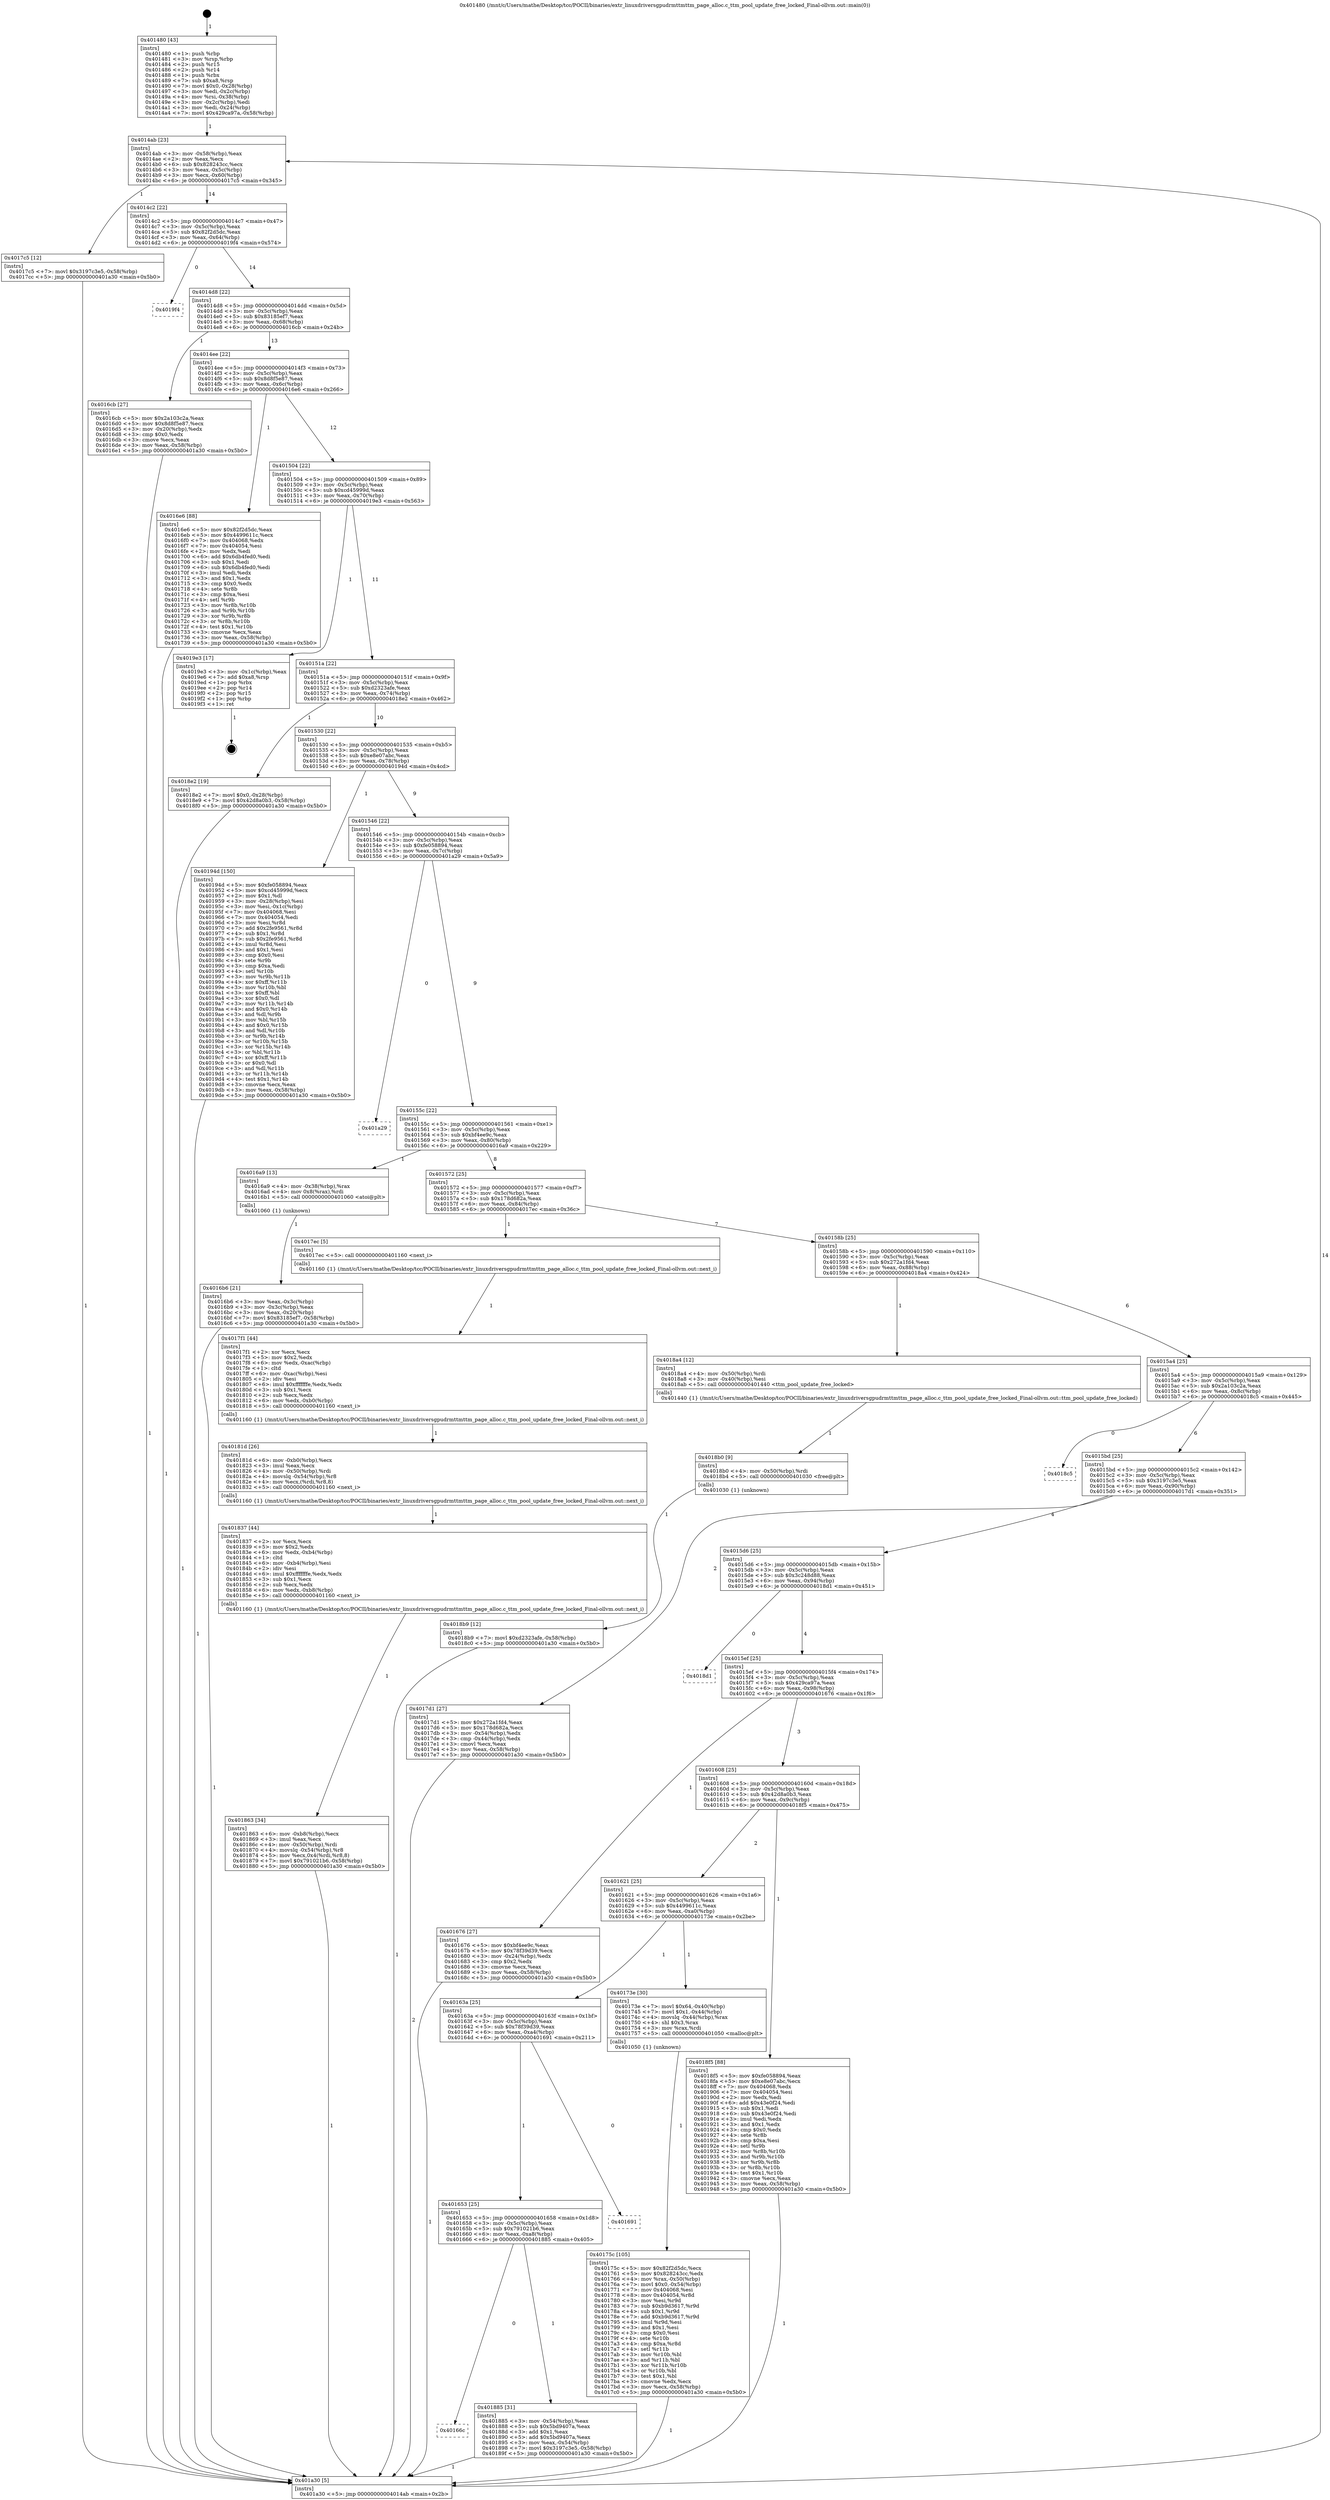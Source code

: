 digraph "0x401480" {
  label = "0x401480 (/mnt/c/Users/mathe/Desktop/tcc/POCII/binaries/extr_linuxdriversgpudrmttmttm_page_alloc.c_ttm_pool_update_free_locked_Final-ollvm.out::main(0))"
  labelloc = "t"
  node[shape=record]

  Entry [label="",width=0.3,height=0.3,shape=circle,fillcolor=black,style=filled]
  "0x4014ab" [label="{
     0x4014ab [23]\l
     | [instrs]\l
     &nbsp;&nbsp;0x4014ab \<+3\>: mov -0x58(%rbp),%eax\l
     &nbsp;&nbsp;0x4014ae \<+2\>: mov %eax,%ecx\l
     &nbsp;&nbsp;0x4014b0 \<+6\>: sub $0x828243cc,%ecx\l
     &nbsp;&nbsp;0x4014b6 \<+3\>: mov %eax,-0x5c(%rbp)\l
     &nbsp;&nbsp;0x4014b9 \<+3\>: mov %ecx,-0x60(%rbp)\l
     &nbsp;&nbsp;0x4014bc \<+6\>: je 00000000004017c5 \<main+0x345\>\l
  }"]
  "0x4017c5" [label="{
     0x4017c5 [12]\l
     | [instrs]\l
     &nbsp;&nbsp;0x4017c5 \<+7\>: movl $0x3197c3e5,-0x58(%rbp)\l
     &nbsp;&nbsp;0x4017cc \<+5\>: jmp 0000000000401a30 \<main+0x5b0\>\l
  }"]
  "0x4014c2" [label="{
     0x4014c2 [22]\l
     | [instrs]\l
     &nbsp;&nbsp;0x4014c2 \<+5\>: jmp 00000000004014c7 \<main+0x47\>\l
     &nbsp;&nbsp;0x4014c7 \<+3\>: mov -0x5c(%rbp),%eax\l
     &nbsp;&nbsp;0x4014ca \<+5\>: sub $0x82f2d5dc,%eax\l
     &nbsp;&nbsp;0x4014cf \<+3\>: mov %eax,-0x64(%rbp)\l
     &nbsp;&nbsp;0x4014d2 \<+6\>: je 00000000004019f4 \<main+0x574\>\l
  }"]
  Exit [label="",width=0.3,height=0.3,shape=circle,fillcolor=black,style=filled,peripheries=2]
  "0x4019f4" [label="{
     0x4019f4\l
  }", style=dashed]
  "0x4014d8" [label="{
     0x4014d8 [22]\l
     | [instrs]\l
     &nbsp;&nbsp;0x4014d8 \<+5\>: jmp 00000000004014dd \<main+0x5d\>\l
     &nbsp;&nbsp;0x4014dd \<+3\>: mov -0x5c(%rbp),%eax\l
     &nbsp;&nbsp;0x4014e0 \<+5\>: sub $0x83185ef7,%eax\l
     &nbsp;&nbsp;0x4014e5 \<+3\>: mov %eax,-0x68(%rbp)\l
     &nbsp;&nbsp;0x4014e8 \<+6\>: je 00000000004016cb \<main+0x24b\>\l
  }"]
  "0x4018b9" [label="{
     0x4018b9 [12]\l
     | [instrs]\l
     &nbsp;&nbsp;0x4018b9 \<+7\>: movl $0xd2323afe,-0x58(%rbp)\l
     &nbsp;&nbsp;0x4018c0 \<+5\>: jmp 0000000000401a30 \<main+0x5b0\>\l
  }"]
  "0x4016cb" [label="{
     0x4016cb [27]\l
     | [instrs]\l
     &nbsp;&nbsp;0x4016cb \<+5\>: mov $0x2a103c2a,%eax\l
     &nbsp;&nbsp;0x4016d0 \<+5\>: mov $0x8d8f5e87,%ecx\l
     &nbsp;&nbsp;0x4016d5 \<+3\>: mov -0x20(%rbp),%edx\l
     &nbsp;&nbsp;0x4016d8 \<+3\>: cmp $0x0,%edx\l
     &nbsp;&nbsp;0x4016db \<+3\>: cmove %ecx,%eax\l
     &nbsp;&nbsp;0x4016de \<+3\>: mov %eax,-0x58(%rbp)\l
     &nbsp;&nbsp;0x4016e1 \<+5\>: jmp 0000000000401a30 \<main+0x5b0\>\l
  }"]
  "0x4014ee" [label="{
     0x4014ee [22]\l
     | [instrs]\l
     &nbsp;&nbsp;0x4014ee \<+5\>: jmp 00000000004014f3 \<main+0x73\>\l
     &nbsp;&nbsp;0x4014f3 \<+3\>: mov -0x5c(%rbp),%eax\l
     &nbsp;&nbsp;0x4014f6 \<+5\>: sub $0x8d8f5e87,%eax\l
     &nbsp;&nbsp;0x4014fb \<+3\>: mov %eax,-0x6c(%rbp)\l
     &nbsp;&nbsp;0x4014fe \<+6\>: je 00000000004016e6 \<main+0x266\>\l
  }"]
  "0x4018b0" [label="{
     0x4018b0 [9]\l
     | [instrs]\l
     &nbsp;&nbsp;0x4018b0 \<+4\>: mov -0x50(%rbp),%rdi\l
     &nbsp;&nbsp;0x4018b4 \<+5\>: call 0000000000401030 \<free@plt\>\l
     | [calls]\l
     &nbsp;&nbsp;0x401030 \{1\} (unknown)\l
  }"]
  "0x4016e6" [label="{
     0x4016e6 [88]\l
     | [instrs]\l
     &nbsp;&nbsp;0x4016e6 \<+5\>: mov $0x82f2d5dc,%eax\l
     &nbsp;&nbsp;0x4016eb \<+5\>: mov $0x4499611c,%ecx\l
     &nbsp;&nbsp;0x4016f0 \<+7\>: mov 0x404068,%edx\l
     &nbsp;&nbsp;0x4016f7 \<+7\>: mov 0x404054,%esi\l
     &nbsp;&nbsp;0x4016fe \<+2\>: mov %edx,%edi\l
     &nbsp;&nbsp;0x401700 \<+6\>: add $0x6db4fed0,%edi\l
     &nbsp;&nbsp;0x401706 \<+3\>: sub $0x1,%edi\l
     &nbsp;&nbsp;0x401709 \<+6\>: sub $0x6db4fed0,%edi\l
     &nbsp;&nbsp;0x40170f \<+3\>: imul %edi,%edx\l
     &nbsp;&nbsp;0x401712 \<+3\>: and $0x1,%edx\l
     &nbsp;&nbsp;0x401715 \<+3\>: cmp $0x0,%edx\l
     &nbsp;&nbsp;0x401718 \<+4\>: sete %r8b\l
     &nbsp;&nbsp;0x40171c \<+3\>: cmp $0xa,%esi\l
     &nbsp;&nbsp;0x40171f \<+4\>: setl %r9b\l
     &nbsp;&nbsp;0x401723 \<+3\>: mov %r8b,%r10b\l
     &nbsp;&nbsp;0x401726 \<+3\>: and %r9b,%r10b\l
     &nbsp;&nbsp;0x401729 \<+3\>: xor %r9b,%r8b\l
     &nbsp;&nbsp;0x40172c \<+3\>: or %r8b,%r10b\l
     &nbsp;&nbsp;0x40172f \<+4\>: test $0x1,%r10b\l
     &nbsp;&nbsp;0x401733 \<+3\>: cmovne %ecx,%eax\l
     &nbsp;&nbsp;0x401736 \<+3\>: mov %eax,-0x58(%rbp)\l
     &nbsp;&nbsp;0x401739 \<+5\>: jmp 0000000000401a30 \<main+0x5b0\>\l
  }"]
  "0x401504" [label="{
     0x401504 [22]\l
     | [instrs]\l
     &nbsp;&nbsp;0x401504 \<+5\>: jmp 0000000000401509 \<main+0x89\>\l
     &nbsp;&nbsp;0x401509 \<+3\>: mov -0x5c(%rbp),%eax\l
     &nbsp;&nbsp;0x40150c \<+5\>: sub $0xcd45999d,%eax\l
     &nbsp;&nbsp;0x401511 \<+3\>: mov %eax,-0x70(%rbp)\l
     &nbsp;&nbsp;0x401514 \<+6\>: je 00000000004019e3 \<main+0x563\>\l
  }"]
  "0x40166c" [label="{
     0x40166c\l
  }", style=dashed]
  "0x4019e3" [label="{
     0x4019e3 [17]\l
     | [instrs]\l
     &nbsp;&nbsp;0x4019e3 \<+3\>: mov -0x1c(%rbp),%eax\l
     &nbsp;&nbsp;0x4019e6 \<+7\>: add $0xa8,%rsp\l
     &nbsp;&nbsp;0x4019ed \<+1\>: pop %rbx\l
     &nbsp;&nbsp;0x4019ee \<+2\>: pop %r14\l
     &nbsp;&nbsp;0x4019f0 \<+2\>: pop %r15\l
     &nbsp;&nbsp;0x4019f2 \<+1\>: pop %rbp\l
     &nbsp;&nbsp;0x4019f3 \<+1\>: ret\l
  }"]
  "0x40151a" [label="{
     0x40151a [22]\l
     | [instrs]\l
     &nbsp;&nbsp;0x40151a \<+5\>: jmp 000000000040151f \<main+0x9f\>\l
     &nbsp;&nbsp;0x40151f \<+3\>: mov -0x5c(%rbp),%eax\l
     &nbsp;&nbsp;0x401522 \<+5\>: sub $0xd2323afe,%eax\l
     &nbsp;&nbsp;0x401527 \<+3\>: mov %eax,-0x74(%rbp)\l
     &nbsp;&nbsp;0x40152a \<+6\>: je 00000000004018e2 \<main+0x462\>\l
  }"]
  "0x401885" [label="{
     0x401885 [31]\l
     | [instrs]\l
     &nbsp;&nbsp;0x401885 \<+3\>: mov -0x54(%rbp),%eax\l
     &nbsp;&nbsp;0x401888 \<+5\>: sub $0x5bd9407a,%eax\l
     &nbsp;&nbsp;0x40188d \<+3\>: add $0x1,%eax\l
     &nbsp;&nbsp;0x401890 \<+5\>: add $0x5bd9407a,%eax\l
     &nbsp;&nbsp;0x401895 \<+3\>: mov %eax,-0x54(%rbp)\l
     &nbsp;&nbsp;0x401898 \<+7\>: movl $0x3197c3e5,-0x58(%rbp)\l
     &nbsp;&nbsp;0x40189f \<+5\>: jmp 0000000000401a30 \<main+0x5b0\>\l
  }"]
  "0x4018e2" [label="{
     0x4018e2 [19]\l
     | [instrs]\l
     &nbsp;&nbsp;0x4018e2 \<+7\>: movl $0x0,-0x28(%rbp)\l
     &nbsp;&nbsp;0x4018e9 \<+7\>: movl $0x42d8a0b3,-0x58(%rbp)\l
     &nbsp;&nbsp;0x4018f0 \<+5\>: jmp 0000000000401a30 \<main+0x5b0\>\l
  }"]
  "0x401530" [label="{
     0x401530 [22]\l
     | [instrs]\l
     &nbsp;&nbsp;0x401530 \<+5\>: jmp 0000000000401535 \<main+0xb5\>\l
     &nbsp;&nbsp;0x401535 \<+3\>: mov -0x5c(%rbp),%eax\l
     &nbsp;&nbsp;0x401538 \<+5\>: sub $0xe8e07abc,%eax\l
     &nbsp;&nbsp;0x40153d \<+3\>: mov %eax,-0x78(%rbp)\l
     &nbsp;&nbsp;0x401540 \<+6\>: je 000000000040194d \<main+0x4cd\>\l
  }"]
  "0x401653" [label="{
     0x401653 [25]\l
     | [instrs]\l
     &nbsp;&nbsp;0x401653 \<+5\>: jmp 0000000000401658 \<main+0x1d8\>\l
     &nbsp;&nbsp;0x401658 \<+3\>: mov -0x5c(%rbp),%eax\l
     &nbsp;&nbsp;0x40165b \<+5\>: sub $0x791021b6,%eax\l
     &nbsp;&nbsp;0x401660 \<+6\>: mov %eax,-0xa8(%rbp)\l
     &nbsp;&nbsp;0x401666 \<+6\>: je 0000000000401885 \<main+0x405\>\l
  }"]
  "0x40194d" [label="{
     0x40194d [150]\l
     | [instrs]\l
     &nbsp;&nbsp;0x40194d \<+5\>: mov $0xfe058894,%eax\l
     &nbsp;&nbsp;0x401952 \<+5\>: mov $0xcd45999d,%ecx\l
     &nbsp;&nbsp;0x401957 \<+2\>: mov $0x1,%dl\l
     &nbsp;&nbsp;0x401959 \<+3\>: mov -0x28(%rbp),%esi\l
     &nbsp;&nbsp;0x40195c \<+3\>: mov %esi,-0x1c(%rbp)\l
     &nbsp;&nbsp;0x40195f \<+7\>: mov 0x404068,%esi\l
     &nbsp;&nbsp;0x401966 \<+7\>: mov 0x404054,%edi\l
     &nbsp;&nbsp;0x40196d \<+3\>: mov %esi,%r8d\l
     &nbsp;&nbsp;0x401970 \<+7\>: add $0x2fe9561,%r8d\l
     &nbsp;&nbsp;0x401977 \<+4\>: sub $0x1,%r8d\l
     &nbsp;&nbsp;0x40197b \<+7\>: sub $0x2fe9561,%r8d\l
     &nbsp;&nbsp;0x401982 \<+4\>: imul %r8d,%esi\l
     &nbsp;&nbsp;0x401986 \<+3\>: and $0x1,%esi\l
     &nbsp;&nbsp;0x401989 \<+3\>: cmp $0x0,%esi\l
     &nbsp;&nbsp;0x40198c \<+4\>: sete %r9b\l
     &nbsp;&nbsp;0x401990 \<+3\>: cmp $0xa,%edi\l
     &nbsp;&nbsp;0x401993 \<+4\>: setl %r10b\l
     &nbsp;&nbsp;0x401997 \<+3\>: mov %r9b,%r11b\l
     &nbsp;&nbsp;0x40199a \<+4\>: xor $0xff,%r11b\l
     &nbsp;&nbsp;0x40199e \<+3\>: mov %r10b,%bl\l
     &nbsp;&nbsp;0x4019a1 \<+3\>: xor $0xff,%bl\l
     &nbsp;&nbsp;0x4019a4 \<+3\>: xor $0x0,%dl\l
     &nbsp;&nbsp;0x4019a7 \<+3\>: mov %r11b,%r14b\l
     &nbsp;&nbsp;0x4019aa \<+4\>: and $0x0,%r14b\l
     &nbsp;&nbsp;0x4019ae \<+3\>: and %dl,%r9b\l
     &nbsp;&nbsp;0x4019b1 \<+3\>: mov %bl,%r15b\l
     &nbsp;&nbsp;0x4019b4 \<+4\>: and $0x0,%r15b\l
     &nbsp;&nbsp;0x4019b8 \<+3\>: and %dl,%r10b\l
     &nbsp;&nbsp;0x4019bb \<+3\>: or %r9b,%r14b\l
     &nbsp;&nbsp;0x4019be \<+3\>: or %r10b,%r15b\l
     &nbsp;&nbsp;0x4019c1 \<+3\>: xor %r15b,%r14b\l
     &nbsp;&nbsp;0x4019c4 \<+3\>: or %bl,%r11b\l
     &nbsp;&nbsp;0x4019c7 \<+4\>: xor $0xff,%r11b\l
     &nbsp;&nbsp;0x4019cb \<+3\>: or $0x0,%dl\l
     &nbsp;&nbsp;0x4019ce \<+3\>: and %dl,%r11b\l
     &nbsp;&nbsp;0x4019d1 \<+3\>: or %r11b,%r14b\l
     &nbsp;&nbsp;0x4019d4 \<+4\>: test $0x1,%r14b\l
     &nbsp;&nbsp;0x4019d8 \<+3\>: cmovne %ecx,%eax\l
     &nbsp;&nbsp;0x4019db \<+3\>: mov %eax,-0x58(%rbp)\l
     &nbsp;&nbsp;0x4019de \<+5\>: jmp 0000000000401a30 \<main+0x5b0\>\l
  }"]
  "0x401546" [label="{
     0x401546 [22]\l
     | [instrs]\l
     &nbsp;&nbsp;0x401546 \<+5\>: jmp 000000000040154b \<main+0xcb\>\l
     &nbsp;&nbsp;0x40154b \<+3\>: mov -0x5c(%rbp),%eax\l
     &nbsp;&nbsp;0x40154e \<+5\>: sub $0xfe058894,%eax\l
     &nbsp;&nbsp;0x401553 \<+3\>: mov %eax,-0x7c(%rbp)\l
     &nbsp;&nbsp;0x401556 \<+6\>: je 0000000000401a29 \<main+0x5a9\>\l
  }"]
  "0x401691" [label="{
     0x401691\l
  }", style=dashed]
  "0x401a29" [label="{
     0x401a29\l
  }", style=dashed]
  "0x40155c" [label="{
     0x40155c [22]\l
     | [instrs]\l
     &nbsp;&nbsp;0x40155c \<+5\>: jmp 0000000000401561 \<main+0xe1\>\l
     &nbsp;&nbsp;0x401561 \<+3\>: mov -0x5c(%rbp),%eax\l
     &nbsp;&nbsp;0x401564 \<+5\>: sub $0xbf4ee9c,%eax\l
     &nbsp;&nbsp;0x401569 \<+3\>: mov %eax,-0x80(%rbp)\l
     &nbsp;&nbsp;0x40156c \<+6\>: je 00000000004016a9 \<main+0x229\>\l
  }"]
  "0x401863" [label="{
     0x401863 [34]\l
     | [instrs]\l
     &nbsp;&nbsp;0x401863 \<+6\>: mov -0xb8(%rbp),%ecx\l
     &nbsp;&nbsp;0x401869 \<+3\>: imul %eax,%ecx\l
     &nbsp;&nbsp;0x40186c \<+4\>: mov -0x50(%rbp),%rdi\l
     &nbsp;&nbsp;0x401870 \<+4\>: movslq -0x54(%rbp),%r8\l
     &nbsp;&nbsp;0x401874 \<+5\>: mov %ecx,0x4(%rdi,%r8,8)\l
     &nbsp;&nbsp;0x401879 \<+7\>: movl $0x791021b6,-0x58(%rbp)\l
     &nbsp;&nbsp;0x401880 \<+5\>: jmp 0000000000401a30 \<main+0x5b0\>\l
  }"]
  "0x4016a9" [label="{
     0x4016a9 [13]\l
     | [instrs]\l
     &nbsp;&nbsp;0x4016a9 \<+4\>: mov -0x38(%rbp),%rax\l
     &nbsp;&nbsp;0x4016ad \<+4\>: mov 0x8(%rax),%rdi\l
     &nbsp;&nbsp;0x4016b1 \<+5\>: call 0000000000401060 \<atoi@plt\>\l
     | [calls]\l
     &nbsp;&nbsp;0x401060 \{1\} (unknown)\l
  }"]
  "0x401572" [label="{
     0x401572 [25]\l
     | [instrs]\l
     &nbsp;&nbsp;0x401572 \<+5\>: jmp 0000000000401577 \<main+0xf7\>\l
     &nbsp;&nbsp;0x401577 \<+3\>: mov -0x5c(%rbp),%eax\l
     &nbsp;&nbsp;0x40157a \<+5\>: sub $0x178d682a,%eax\l
     &nbsp;&nbsp;0x40157f \<+6\>: mov %eax,-0x84(%rbp)\l
     &nbsp;&nbsp;0x401585 \<+6\>: je 00000000004017ec \<main+0x36c\>\l
  }"]
  "0x401837" [label="{
     0x401837 [44]\l
     | [instrs]\l
     &nbsp;&nbsp;0x401837 \<+2\>: xor %ecx,%ecx\l
     &nbsp;&nbsp;0x401839 \<+5\>: mov $0x2,%edx\l
     &nbsp;&nbsp;0x40183e \<+6\>: mov %edx,-0xb4(%rbp)\l
     &nbsp;&nbsp;0x401844 \<+1\>: cltd\l
     &nbsp;&nbsp;0x401845 \<+6\>: mov -0xb4(%rbp),%esi\l
     &nbsp;&nbsp;0x40184b \<+2\>: idiv %esi\l
     &nbsp;&nbsp;0x40184d \<+6\>: imul $0xfffffffe,%edx,%edx\l
     &nbsp;&nbsp;0x401853 \<+3\>: sub $0x1,%ecx\l
     &nbsp;&nbsp;0x401856 \<+2\>: sub %ecx,%edx\l
     &nbsp;&nbsp;0x401858 \<+6\>: mov %edx,-0xb8(%rbp)\l
     &nbsp;&nbsp;0x40185e \<+5\>: call 0000000000401160 \<next_i\>\l
     | [calls]\l
     &nbsp;&nbsp;0x401160 \{1\} (/mnt/c/Users/mathe/Desktop/tcc/POCII/binaries/extr_linuxdriversgpudrmttmttm_page_alloc.c_ttm_pool_update_free_locked_Final-ollvm.out::next_i)\l
  }"]
  "0x4017ec" [label="{
     0x4017ec [5]\l
     | [instrs]\l
     &nbsp;&nbsp;0x4017ec \<+5\>: call 0000000000401160 \<next_i\>\l
     | [calls]\l
     &nbsp;&nbsp;0x401160 \{1\} (/mnt/c/Users/mathe/Desktop/tcc/POCII/binaries/extr_linuxdriversgpudrmttmttm_page_alloc.c_ttm_pool_update_free_locked_Final-ollvm.out::next_i)\l
  }"]
  "0x40158b" [label="{
     0x40158b [25]\l
     | [instrs]\l
     &nbsp;&nbsp;0x40158b \<+5\>: jmp 0000000000401590 \<main+0x110\>\l
     &nbsp;&nbsp;0x401590 \<+3\>: mov -0x5c(%rbp),%eax\l
     &nbsp;&nbsp;0x401593 \<+5\>: sub $0x272a1fd4,%eax\l
     &nbsp;&nbsp;0x401598 \<+6\>: mov %eax,-0x88(%rbp)\l
     &nbsp;&nbsp;0x40159e \<+6\>: je 00000000004018a4 \<main+0x424\>\l
  }"]
  "0x40181d" [label="{
     0x40181d [26]\l
     | [instrs]\l
     &nbsp;&nbsp;0x40181d \<+6\>: mov -0xb0(%rbp),%ecx\l
     &nbsp;&nbsp;0x401823 \<+3\>: imul %eax,%ecx\l
     &nbsp;&nbsp;0x401826 \<+4\>: mov -0x50(%rbp),%rdi\l
     &nbsp;&nbsp;0x40182a \<+4\>: movslq -0x54(%rbp),%r8\l
     &nbsp;&nbsp;0x40182e \<+4\>: mov %ecx,(%rdi,%r8,8)\l
     &nbsp;&nbsp;0x401832 \<+5\>: call 0000000000401160 \<next_i\>\l
     | [calls]\l
     &nbsp;&nbsp;0x401160 \{1\} (/mnt/c/Users/mathe/Desktop/tcc/POCII/binaries/extr_linuxdriversgpudrmttmttm_page_alloc.c_ttm_pool_update_free_locked_Final-ollvm.out::next_i)\l
  }"]
  "0x4018a4" [label="{
     0x4018a4 [12]\l
     | [instrs]\l
     &nbsp;&nbsp;0x4018a4 \<+4\>: mov -0x50(%rbp),%rdi\l
     &nbsp;&nbsp;0x4018a8 \<+3\>: mov -0x40(%rbp),%esi\l
     &nbsp;&nbsp;0x4018ab \<+5\>: call 0000000000401440 \<ttm_pool_update_free_locked\>\l
     | [calls]\l
     &nbsp;&nbsp;0x401440 \{1\} (/mnt/c/Users/mathe/Desktop/tcc/POCII/binaries/extr_linuxdriversgpudrmttmttm_page_alloc.c_ttm_pool_update_free_locked_Final-ollvm.out::ttm_pool_update_free_locked)\l
  }"]
  "0x4015a4" [label="{
     0x4015a4 [25]\l
     | [instrs]\l
     &nbsp;&nbsp;0x4015a4 \<+5\>: jmp 00000000004015a9 \<main+0x129\>\l
     &nbsp;&nbsp;0x4015a9 \<+3\>: mov -0x5c(%rbp),%eax\l
     &nbsp;&nbsp;0x4015ac \<+5\>: sub $0x2a103c2a,%eax\l
     &nbsp;&nbsp;0x4015b1 \<+6\>: mov %eax,-0x8c(%rbp)\l
     &nbsp;&nbsp;0x4015b7 \<+6\>: je 00000000004018c5 \<main+0x445\>\l
  }"]
  "0x4017f1" [label="{
     0x4017f1 [44]\l
     | [instrs]\l
     &nbsp;&nbsp;0x4017f1 \<+2\>: xor %ecx,%ecx\l
     &nbsp;&nbsp;0x4017f3 \<+5\>: mov $0x2,%edx\l
     &nbsp;&nbsp;0x4017f8 \<+6\>: mov %edx,-0xac(%rbp)\l
     &nbsp;&nbsp;0x4017fe \<+1\>: cltd\l
     &nbsp;&nbsp;0x4017ff \<+6\>: mov -0xac(%rbp),%esi\l
     &nbsp;&nbsp;0x401805 \<+2\>: idiv %esi\l
     &nbsp;&nbsp;0x401807 \<+6\>: imul $0xfffffffe,%edx,%edx\l
     &nbsp;&nbsp;0x40180d \<+3\>: sub $0x1,%ecx\l
     &nbsp;&nbsp;0x401810 \<+2\>: sub %ecx,%edx\l
     &nbsp;&nbsp;0x401812 \<+6\>: mov %edx,-0xb0(%rbp)\l
     &nbsp;&nbsp;0x401818 \<+5\>: call 0000000000401160 \<next_i\>\l
     | [calls]\l
     &nbsp;&nbsp;0x401160 \{1\} (/mnt/c/Users/mathe/Desktop/tcc/POCII/binaries/extr_linuxdriversgpudrmttmttm_page_alloc.c_ttm_pool_update_free_locked_Final-ollvm.out::next_i)\l
  }"]
  "0x4018c5" [label="{
     0x4018c5\l
  }", style=dashed]
  "0x4015bd" [label="{
     0x4015bd [25]\l
     | [instrs]\l
     &nbsp;&nbsp;0x4015bd \<+5\>: jmp 00000000004015c2 \<main+0x142\>\l
     &nbsp;&nbsp;0x4015c2 \<+3\>: mov -0x5c(%rbp),%eax\l
     &nbsp;&nbsp;0x4015c5 \<+5\>: sub $0x3197c3e5,%eax\l
     &nbsp;&nbsp;0x4015ca \<+6\>: mov %eax,-0x90(%rbp)\l
     &nbsp;&nbsp;0x4015d0 \<+6\>: je 00000000004017d1 \<main+0x351\>\l
  }"]
  "0x40175c" [label="{
     0x40175c [105]\l
     | [instrs]\l
     &nbsp;&nbsp;0x40175c \<+5\>: mov $0x82f2d5dc,%ecx\l
     &nbsp;&nbsp;0x401761 \<+5\>: mov $0x828243cc,%edx\l
     &nbsp;&nbsp;0x401766 \<+4\>: mov %rax,-0x50(%rbp)\l
     &nbsp;&nbsp;0x40176a \<+7\>: movl $0x0,-0x54(%rbp)\l
     &nbsp;&nbsp;0x401771 \<+7\>: mov 0x404068,%esi\l
     &nbsp;&nbsp;0x401778 \<+8\>: mov 0x404054,%r8d\l
     &nbsp;&nbsp;0x401780 \<+3\>: mov %esi,%r9d\l
     &nbsp;&nbsp;0x401783 \<+7\>: sub $0xb9d3617,%r9d\l
     &nbsp;&nbsp;0x40178a \<+4\>: sub $0x1,%r9d\l
     &nbsp;&nbsp;0x40178e \<+7\>: add $0xb9d3617,%r9d\l
     &nbsp;&nbsp;0x401795 \<+4\>: imul %r9d,%esi\l
     &nbsp;&nbsp;0x401799 \<+3\>: and $0x1,%esi\l
     &nbsp;&nbsp;0x40179c \<+3\>: cmp $0x0,%esi\l
     &nbsp;&nbsp;0x40179f \<+4\>: sete %r10b\l
     &nbsp;&nbsp;0x4017a3 \<+4\>: cmp $0xa,%r8d\l
     &nbsp;&nbsp;0x4017a7 \<+4\>: setl %r11b\l
     &nbsp;&nbsp;0x4017ab \<+3\>: mov %r10b,%bl\l
     &nbsp;&nbsp;0x4017ae \<+3\>: and %r11b,%bl\l
     &nbsp;&nbsp;0x4017b1 \<+3\>: xor %r11b,%r10b\l
     &nbsp;&nbsp;0x4017b4 \<+3\>: or %r10b,%bl\l
     &nbsp;&nbsp;0x4017b7 \<+3\>: test $0x1,%bl\l
     &nbsp;&nbsp;0x4017ba \<+3\>: cmovne %edx,%ecx\l
     &nbsp;&nbsp;0x4017bd \<+3\>: mov %ecx,-0x58(%rbp)\l
     &nbsp;&nbsp;0x4017c0 \<+5\>: jmp 0000000000401a30 \<main+0x5b0\>\l
  }"]
  "0x4017d1" [label="{
     0x4017d1 [27]\l
     | [instrs]\l
     &nbsp;&nbsp;0x4017d1 \<+5\>: mov $0x272a1fd4,%eax\l
     &nbsp;&nbsp;0x4017d6 \<+5\>: mov $0x178d682a,%ecx\l
     &nbsp;&nbsp;0x4017db \<+3\>: mov -0x54(%rbp),%edx\l
     &nbsp;&nbsp;0x4017de \<+3\>: cmp -0x44(%rbp),%edx\l
     &nbsp;&nbsp;0x4017e1 \<+3\>: cmovl %ecx,%eax\l
     &nbsp;&nbsp;0x4017e4 \<+3\>: mov %eax,-0x58(%rbp)\l
     &nbsp;&nbsp;0x4017e7 \<+5\>: jmp 0000000000401a30 \<main+0x5b0\>\l
  }"]
  "0x4015d6" [label="{
     0x4015d6 [25]\l
     | [instrs]\l
     &nbsp;&nbsp;0x4015d6 \<+5\>: jmp 00000000004015db \<main+0x15b\>\l
     &nbsp;&nbsp;0x4015db \<+3\>: mov -0x5c(%rbp),%eax\l
     &nbsp;&nbsp;0x4015de \<+5\>: sub $0x3c248d88,%eax\l
     &nbsp;&nbsp;0x4015e3 \<+6\>: mov %eax,-0x94(%rbp)\l
     &nbsp;&nbsp;0x4015e9 \<+6\>: je 00000000004018d1 \<main+0x451\>\l
  }"]
  "0x40163a" [label="{
     0x40163a [25]\l
     | [instrs]\l
     &nbsp;&nbsp;0x40163a \<+5\>: jmp 000000000040163f \<main+0x1bf\>\l
     &nbsp;&nbsp;0x40163f \<+3\>: mov -0x5c(%rbp),%eax\l
     &nbsp;&nbsp;0x401642 \<+5\>: sub $0x78f39d39,%eax\l
     &nbsp;&nbsp;0x401647 \<+6\>: mov %eax,-0xa4(%rbp)\l
     &nbsp;&nbsp;0x40164d \<+6\>: je 0000000000401691 \<main+0x211\>\l
  }"]
  "0x4018d1" [label="{
     0x4018d1\l
  }", style=dashed]
  "0x4015ef" [label="{
     0x4015ef [25]\l
     | [instrs]\l
     &nbsp;&nbsp;0x4015ef \<+5\>: jmp 00000000004015f4 \<main+0x174\>\l
     &nbsp;&nbsp;0x4015f4 \<+3\>: mov -0x5c(%rbp),%eax\l
     &nbsp;&nbsp;0x4015f7 \<+5\>: sub $0x429ca97a,%eax\l
     &nbsp;&nbsp;0x4015fc \<+6\>: mov %eax,-0x98(%rbp)\l
     &nbsp;&nbsp;0x401602 \<+6\>: je 0000000000401676 \<main+0x1f6\>\l
  }"]
  "0x40173e" [label="{
     0x40173e [30]\l
     | [instrs]\l
     &nbsp;&nbsp;0x40173e \<+7\>: movl $0x64,-0x40(%rbp)\l
     &nbsp;&nbsp;0x401745 \<+7\>: movl $0x1,-0x44(%rbp)\l
     &nbsp;&nbsp;0x40174c \<+4\>: movslq -0x44(%rbp),%rax\l
     &nbsp;&nbsp;0x401750 \<+4\>: shl $0x3,%rax\l
     &nbsp;&nbsp;0x401754 \<+3\>: mov %rax,%rdi\l
     &nbsp;&nbsp;0x401757 \<+5\>: call 0000000000401050 \<malloc@plt\>\l
     | [calls]\l
     &nbsp;&nbsp;0x401050 \{1\} (unknown)\l
  }"]
  "0x401676" [label="{
     0x401676 [27]\l
     | [instrs]\l
     &nbsp;&nbsp;0x401676 \<+5\>: mov $0xbf4ee9c,%eax\l
     &nbsp;&nbsp;0x40167b \<+5\>: mov $0x78f39d39,%ecx\l
     &nbsp;&nbsp;0x401680 \<+3\>: mov -0x24(%rbp),%edx\l
     &nbsp;&nbsp;0x401683 \<+3\>: cmp $0x2,%edx\l
     &nbsp;&nbsp;0x401686 \<+3\>: cmovne %ecx,%eax\l
     &nbsp;&nbsp;0x401689 \<+3\>: mov %eax,-0x58(%rbp)\l
     &nbsp;&nbsp;0x40168c \<+5\>: jmp 0000000000401a30 \<main+0x5b0\>\l
  }"]
  "0x401608" [label="{
     0x401608 [25]\l
     | [instrs]\l
     &nbsp;&nbsp;0x401608 \<+5\>: jmp 000000000040160d \<main+0x18d\>\l
     &nbsp;&nbsp;0x40160d \<+3\>: mov -0x5c(%rbp),%eax\l
     &nbsp;&nbsp;0x401610 \<+5\>: sub $0x42d8a0b3,%eax\l
     &nbsp;&nbsp;0x401615 \<+6\>: mov %eax,-0x9c(%rbp)\l
     &nbsp;&nbsp;0x40161b \<+6\>: je 00000000004018f5 \<main+0x475\>\l
  }"]
  "0x401a30" [label="{
     0x401a30 [5]\l
     | [instrs]\l
     &nbsp;&nbsp;0x401a30 \<+5\>: jmp 00000000004014ab \<main+0x2b\>\l
  }"]
  "0x401480" [label="{
     0x401480 [43]\l
     | [instrs]\l
     &nbsp;&nbsp;0x401480 \<+1\>: push %rbp\l
     &nbsp;&nbsp;0x401481 \<+3\>: mov %rsp,%rbp\l
     &nbsp;&nbsp;0x401484 \<+2\>: push %r15\l
     &nbsp;&nbsp;0x401486 \<+2\>: push %r14\l
     &nbsp;&nbsp;0x401488 \<+1\>: push %rbx\l
     &nbsp;&nbsp;0x401489 \<+7\>: sub $0xa8,%rsp\l
     &nbsp;&nbsp;0x401490 \<+7\>: movl $0x0,-0x28(%rbp)\l
     &nbsp;&nbsp;0x401497 \<+3\>: mov %edi,-0x2c(%rbp)\l
     &nbsp;&nbsp;0x40149a \<+4\>: mov %rsi,-0x38(%rbp)\l
     &nbsp;&nbsp;0x40149e \<+3\>: mov -0x2c(%rbp),%edi\l
     &nbsp;&nbsp;0x4014a1 \<+3\>: mov %edi,-0x24(%rbp)\l
     &nbsp;&nbsp;0x4014a4 \<+7\>: movl $0x429ca97a,-0x58(%rbp)\l
  }"]
  "0x4016b6" [label="{
     0x4016b6 [21]\l
     | [instrs]\l
     &nbsp;&nbsp;0x4016b6 \<+3\>: mov %eax,-0x3c(%rbp)\l
     &nbsp;&nbsp;0x4016b9 \<+3\>: mov -0x3c(%rbp),%eax\l
     &nbsp;&nbsp;0x4016bc \<+3\>: mov %eax,-0x20(%rbp)\l
     &nbsp;&nbsp;0x4016bf \<+7\>: movl $0x83185ef7,-0x58(%rbp)\l
     &nbsp;&nbsp;0x4016c6 \<+5\>: jmp 0000000000401a30 \<main+0x5b0\>\l
  }"]
  "0x401621" [label="{
     0x401621 [25]\l
     | [instrs]\l
     &nbsp;&nbsp;0x401621 \<+5\>: jmp 0000000000401626 \<main+0x1a6\>\l
     &nbsp;&nbsp;0x401626 \<+3\>: mov -0x5c(%rbp),%eax\l
     &nbsp;&nbsp;0x401629 \<+5\>: sub $0x4499611c,%eax\l
     &nbsp;&nbsp;0x40162e \<+6\>: mov %eax,-0xa0(%rbp)\l
     &nbsp;&nbsp;0x401634 \<+6\>: je 000000000040173e \<main+0x2be\>\l
  }"]
  "0x4018f5" [label="{
     0x4018f5 [88]\l
     | [instrs]\l
     &nbsp;&nbsp;0x4018f5 \<+5\>: mov $0xfe058894,%eax\l
     &nbsp;&nbsp;0x4018fa \<+5\>: mov $0xe8e07abc,%ecx\l
     &nbsp;&nbsp;0x4018ff \<+7\>: mov 0x404068,%edx\l
     &nbsp;&nbsp;0x401906 \<+7\>: mov 0x404054,%esi\l
     &nbsp;&nbsp;0x40190d \<+2\>: mov %edx,%edi\l
     &nbsp;&nbsp;0x40190f \<+6\>: add $0x43e0f24,%edi\l
     &nbsp;&nbsp;0x401915 \<+3\>: sub $0x1,%edi\l
     &nbsp;&nbsp;0x401918 \<+6\>: sub $0x43e0f24,%edi\l
     &nbsp;&nbsp;0x40191e \<+3\>: imul %edi,%edx\l
     &nbsp;&nbsp;0x401921 \<+3\>: and $0x1,%edx\l
     &nbsp;&nbsp;0x401924 \<+3\>: cmp $0x0,%edx\l
     &nbsp;&nbsp;0x401927 \<+4\>: sete %r8b\l
     &nbsp;&nbsp;0x40192b \<+3\>: cmp $0xa,%esi\l
     &nbsp;&nbsp;0x40192e \<+4\>: setl %r9b\l
     &nbsp;&nbsp;0x401932 \<+3\>: mov %r8b,%r10b\l
     &nbsp;&nbsp;0x401935 \<+3\>: and %r9b,%r10b\l
     &nbsp;&nbsp;0x401938 \<+3\>: xor %r9b,%r8b\l
     &nbsp;&nbsp;0x40193b \<+3\>: or %r8b,%r10b\l
     &nbsp;&nbsp;0x40193e \<+4\>: test $0x1,%r10b\l
     &nbsp;&nbsp;0x401942 \<+3\>: cmovne %ecx,%eax\l
     &nbsp;&nbsp;0x401945 \<+3\>: mov %eax,-0x58(%rbp)\l
     &nbsp;&nbsp;0x401948 \<+5\>: jmp 0000000000401a30 \<main+0x5b0\>\l
  }"]
  Entry -> "0x401480" [label=" 1"]
  "0x4014ab" -> "0x4017c5" [label=" 1"]
  "0x4014ab" -> "0x4014c2" [label=" 14"]
  "0x4019e3" -> Exit [label=" 1"]
  "0x4014c2" -> "0x4019f4" [label=" 0"]
  "0x4014c2" -> "0x4014d8" [label=" 14"]
  "0x40194d" -> "0x401a30" [label=" 1"]
  "0x4014d8" -> "0x4016cb" [label=" 1"]
  "0x4014d8" -> "0x4014ee" [label=" 13"]
  "0x4018f5" -> "0x401a30" [label=" 1"]
  "0x4014ee" -> "0x4016e6" [label=" 1"]
  "0x4014ee" -> "0x401504" [label=" 12"]
  "0x4018e2" -> "0x401a30" [label=" 1"]
  "0x401504" -> "0x4019e3" [label=" 1"]
  "0x401504" -> "0x40151a" [label=" 11"]
  "0x4018b9" -> "0x401a30" [label=" 1"]
  "0x40151a" -> "0x4018e2" [label=" 1"]
  "0x40151a" -> "0x401530" [label=" 10"]
  "0x4018b0" -> "0x4018b9" [label=" 1"]
  "0x401530" -> "0x40194d" [label=" 1"]
  "0x401530" -> "0x401546" [label=" 9"]
  "0x401885" -> "0x401a30" [label=" 1"]
  "0x401546" -> "0x401a29" [label=" 0"]
  "0x401546" -> "0x40155c" [label=" 9"]
  "0x401653" -> "0x40166c" [label=" 0"]
  "0x40155c" -> "0x4016a9" [label=" 1"]
  "0x40155c" -> "0x401572" [label=" 8"]
  "0x4018a4" -> "0x4018b0" [label=" 1"]
  "0x401572" -> "0x4017ec" [label=" 1"]
  "0x401572" -> "0x40158b" [label=" 7"]
  "0x40163a" -> "0x401653" [label=" 1"]
  "0x40158b" -> "0x4018a4" [label=" 1"]
  "0x40158b" -> "0x4015a4" [label=" 6"]
  "0x40163a" -> "0x401691" [label=" 0"]
  "0x4015a4" -> "0x4018c5" [label=" 0"]
  "0x4015a4" -> "0x4015bd" [label=" 6"]
  "0x401653" -> "0x401885" [label=" 1"]
  "0x4015bd" -> "0x4017d1" [label=" 2"]
  "0x4015bd" -> "0x4015d6" [label=" 4"]
  "0x401863" -> "0x401a30" [label=" 1"]
  "0x4015d6" -> "0x4018d1" [label=" 0"]
  "0x4015d6" -> "0x4015ef" [label=" 4"]
  "0x401837" -> "0x401863" [label=" 1"]
  "0x4015ef" -> "0x401676" [label=" 1"]
  "0x4015ef" -> "0x401608" [label=" 3"]
  "0x401676" -> "0x401a30" [label=" 1"]
  "0x401480" -> "0x4014ab" [label=" 1"]
  "0x401a30" -> "0x4014ab" [label=" 14"]
  "0x4016a9" -> "0x4016b6" [label=" 1"]
  "0x4016b6" -> "0x401a30" [label=" 1"]
  "0x4016cb" -> "0x401a30" [label=" 1"]
  "0x4016e6" -> "0x401a30" [label=" 1"]
  "0x40181d" -> "0x401837" [label=" 1"]
  "0x401608" -> "0x4018f5" [label=" 1"]
  "0x401608" -> "0x401621" [label=" 2"]
  "0x4017f1" -> "0x40181d" [label=" 1"]
  "0x401621" -> "0x40173e" [label=" 1"]
  "0x401621" -> "0x40163a" [label=" 1"]
  "0x40173e" -> "0x40175c" [label=" 1"]
  "0x40175c" -> "0x401a30" [label=" 1"]
  "0x4017c5" -> "0x401a30" [label=" 1"]
  "0x4017d1" -> "0x401a30" [label=" 2"]
  "0x4017ec" -> "0x4017f1" [label=" 1"]
}
